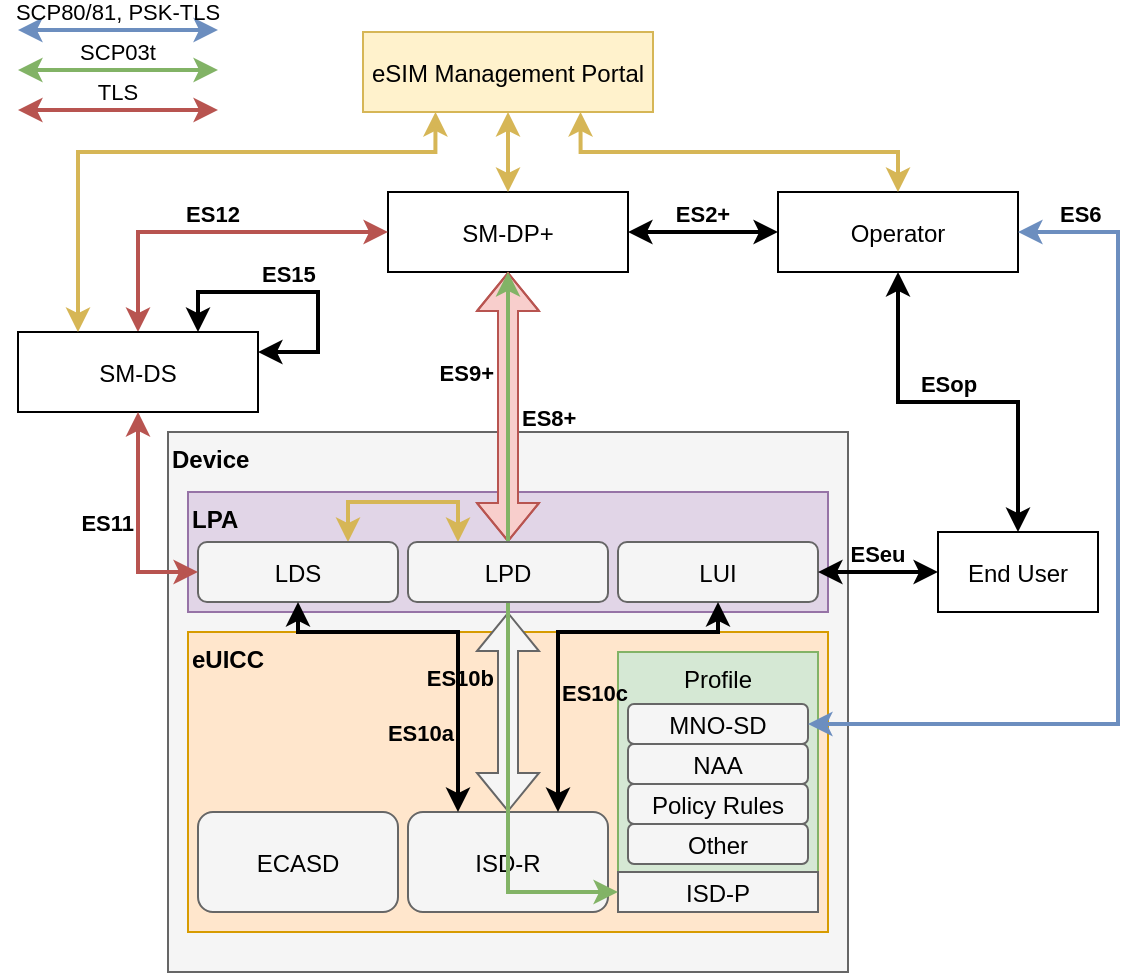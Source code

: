 <mxfile version="19.0.1" type="github">
  <diagram id="Kd7wyASOu7EeAkc9sLa2" name="Page-1">
    <mxGraphModel dx="2942" dy="1122" grid="1" gridSize="10" guides="1" tooltips="1" connect="1" arrows="1" fold="1" page="1" pageScale="1" pageWidth="850" pageHeight="1100" math="0" shadow="0">
      <root>
        <mxCell id="0" />
        <mxCell id="1" parent="0" />
        <mxCell id="bY9OKArqrkYzBHjtCmCj-1" value="ES2+" style="edgeStyle=orthogonalEdgeStyle;rounded=0;orthogonalLoop=1;jettySize=auto;exitX=1;exitY=0.5;exitDx=0;exitDy=0;entryX=0;entryY=0.5;entryDx=0;entryDy=0;startArrow=classic;startFill=1;strokeWidth=2;labelBackgroundColor=none;verticalAlign=bottom;fontStyle=1;fontColor=default;" edge="1" parent="1" source="bY9OKArqrkYzBHjtCmCj-2" target="bY9OKArqrkYzBHjtCmCj-6">
          <mxGeometry relative="1" as="geometry" />
        </mxCell>
        <mxCell id="bY9OKArqrkYzBHjtCmCj-2" value="SM-DP+" style="rounded=0;labelBackgroundColor=none;fontColor=default;" vertex="1" parent="1">
          <mxGeometry x="355" y="300" width="120" height="40" as="geometry" />
        </mxCell>
        <mxCell id="bY9OKArqrkYzBHjtCmCj-3" value="ES12" style="edgeStyle=orthogonalEdgeStyle;rounded=0;orthogonalLoop=1;jettySize=auto;exitX=0.5;exitY=0;exitDx=0;exitDy=0;entryX=0;entryY=0.5;entryDx=0;entryDy=0;startArrow=classic;startFill=1;fillColor=#f8cecc;strokeColor=#b85450;strokeWidth=2;labelBackgroundColor=none;verticalAlign=bottom;fontStyle=1;fontColor=default;" edge="1" parent="1" source="bY9OKArqrkYzBHjtCmCj-4" target="bY9OKArqrkYzBHjtCmCj-2">
          <mxGeometry relative="1" as="geometry" />
        </mxCell>
        <mxCell id="bY9OKArqrkYzBHjtCmCj-4" value="SM-DS" style="rounded=0;labelBackgroundColor=none;fontColor=default;" vertex="1" parent="1">
          <mxGeometry x="170" y="370" width="120" height="40" as="geometry" />
        </mxCell>
        <mxCell id="bY9OKArqrkYzBHjtCmCj-5" value="ESop" style="edgeStyle=orthogonalEdgeStyle;rounded=0;orthogonalLoop=1;jettySize=auto;exitX=0.5;exitY=1;exitDx=0;exitDy=0;entryX=0.5;entryY=0;entryDx=0;entryDy=0;startArrow=classic;startFill=1;strokeWidth=2;labelBackgroundColor=none;verticalAlign=bottom;fontStyle=1;fontColor=default;" edge="1" parent="1" source="bY9OKArqrkYzBHjtCmCj-6" target="bY9OKArqrkYzBHjtCmCj-7">
          <mxGeometry x="-0.045" relative="1" as="geometry">
            <mxPoint as="offset" />
          </mxGeometry>
        </mxCell>
        <mxCell id="bY9OKArqrkYzBHjtCmCj-6" value="Operator" style="rounded=0;labelBackgroundColor=none;fontColor=default;" vertex="1" parent="1">
          <mxGeometry x="550" y="300" width="120" height="40" as="geometry" />
        </mxCell>
        <mxCell id="bY9OKArqrkYzBHjtCmCj-7" value="End User" style="rounded=0;labelBackgroundColor=none;fontColor=default;" vertex="1" parent="1">
          <mxGeometry x="630" y="470" width="80" height="40" as="geometry" />
        </mxCell>
        <mxCell id="bY9OKArqrkYzBHjtCmCj-8" value="ES15" style="edgeStyle=orthogonalEdgeStyle;rounded=0;orthogonalLoop=1;jettySize=auto;exitX=0.75;exitY=0;exitDx=0;exitDy=0;entryX=1;entryY=0.25;entryDx=0;entryDy=0;startArrow=classic;startFill=1;strokeWidth=2;labelBackgroundColor=none;verticalAlign=bottom;fontStyle=1;align=left;fontColor=default;" edge="1" parent="1" source="bY9OKArqrkYzBHjtCmCj-4" target="bY9OKArqrkYzBHjtCmCj-4">
          <mxGeometry x="-0.286" relative="1" as="geometry">
            <Array as="points">
              <mxPoint x="260" y="350" />
              <mxPoint x="320" y="350" />
              <mxPoint x="320" y="380" />
            </Array>
            <mxPoint as="offset" />
          </mxGeometry>
        </mxCell>
        <mxCell id="bY9OKArqrkYzBHjtCmCj-9" value="SCP80/81, PSK-TLS" style="endArrow=classic;startArrow=classic;rounded=0;strokeWidth=2;fillColor=#dae8fc;strokeColor=#6c8ebf;verticalAlign=bottom;labelBackgroundColor=none;fontColor=default;" edge="1" parent="1">
          <mxGeometry width="50" height="50" relative="1" as="geometry">
            <mxPoint x="270" y="219" as="sourcePoint" />
            <mxPoint x="170" y="219" as="targetPoint" />
          </mxGeometry>
        </mxCell>
        <mxCell id="bY9OKArqrkYzBHjtCmCj-10" value="SCP03t" style="endArrow=classic;startArrow=classic;rounded=0;strokeWidth=2;fillColor=#d5e8d4;strokeColor=#82b366;verticalAlign=bottom;labelBackgroundColor=none;fontColor=default;" edge="1" parent="1">
          <mxGeometry width="50" height="50" relative="1" as="geometry">
            <mxPoint x="270" y="239" as="sourcePoint" />
            <mxPoint x="170" y="239" as="targetPoint" />
          </mxGeometry>
        </mxCell>
        <mxCell id="bY9OKArqrkYzBHjtCmCj-11" value="TLS" style="endArrow=classic;startArrow=classic;rounded=0;strokeWidth=2;fillColor=#f8cecc;strokeColor=#b85450;verticalAlign=bottom;labelBackgroundColor=none;fontColor=default;" edge="1" parent="1">
          <mxGeometry width="50" height="50" relative="1" as="geometry">
            <mxPoint x="270" y="259" as="sourcePoint" />
            <mxPoint x="170" y="259" as="targetPoint" />
          </mxGeometry>
        </mxCell>
        <mxCell id="bY9OKArqrkYzBHjtCmCj-12" value="Device" style="rounded=0;fillColor=#f5f5f5;strokeColor=#666666;verticalAlign=top;align=left;fontStyle=1;fontColor=default;labelBackgroundColor=none;" vertex="1" parent="1">
          <mxGeometry x="245" y="420" width="340" height="270" as="geometry" />
        </mxCell>
        <mxCell id="bY9OKArqrkYzBHjtCmCj-13" value="eUICC" style="rounded=0;verticalAlign=top;fillColor=#ffe6cc;strokeColor=#d79b00;align=left;fontStyle=1;labelBackgroundColor=none;fontColor=default;" vertex="1" parent="1">
          <mxGeometry x="255" y="520" width="320" height="150" as="geometry" />
        </mxCell>
        <mxCell id="bY9OKArqrkYzBHjtCmCj-14" value="ECASD" style="rounded=1;fillColor=#f5f5f5;fontColor=default;strokeColor=#666666;labelBackgroundColor=none;" vertex="1" parent="1">
          <mxGeometry x="260" y="610" width="100" height="50" as="geometry" />
        </mxCell>
        <mxCell id="bY9OKArqrkYzBHjtCmCj-15" value="ISD-R" style="rounded=1;fillColor=#f5f5f5;fontColor=default;strokeColor=#666666;labelBackgroundColor=none;" vertex="1" parent="1">
          <mxGeometry x="365" y="610" width="100" height="50" as="geometry" />
        </mxCell>
        <mxCell id="bY9OKArqrkYzBHjtCmCj-16" value="Profile" style="rounded=0;verticalAlign=top;fillColor=#d5e8d4;strokeColor=#82b366;labelBackgroundColor=none;fontColor=default;" vertex="1" parent="1">
          <mxGeometry x="470" y="530" width="100" height="110" as="geometry" />
        </mxCell>
        <mxCell id="bY9OKArqrkYzBHjtCmCj-17" value="MNO-SD" style="rounded=1;fillColor=#f5f5f5;fontColor=default;strokeColor=#666666;labelBackgroundColor=none;" vertex="1" parent="1">
          <mxGeometry x="475" y="556" width="90" height="20" as="geometry" />
        </mxCell>
        <mxCell id="bY9OKArqrkYzBHjtCmCj-18" value="NAA" style="rounded=1;fillColor=#f5f5f5;fontColor=default;strokeColor=#666666;labelBackgroundColor=none;" vertex="1" parent="1">
          <mxGeometry x="475" y="576" width="90" height="20" as="geometry" />
        </mxCell>
        <mxCell id="bY9OKArqrkYzBHjtCmCj-19" value="Policy Rules" style="rounded=1;fillColor=#f5f5f5;fontColor=default;strokeColor=#666666;labelBackgroundColor=none;" vertex="1" parent="1">
          <mxGeometry x="475" y="596" width="90" height="20" as="geometry" />
        </mxCell>
        <mxCell id="bY9OKArqrkYzBHjtCmCj-20" value="Other" style="rounded=1;fillColor=#f5f5f5;fontColor=default;strokeColor=#666666;labelBackgroundColor=none;" vertex="1" parent="1">
          <mxGeometry x="475" y="616" width="90" height="20" as="geometry" />
        </mxCell>
        <mxCell id="bY9OKArqrkYzBHjtCmCj-21" value="ISD-P" style="rounded=0;fillColor=#f5f5f5;fontColor=default;strokeColor=#666666;labelBackgroundColor=none;" vertex="1" parent="1">
          <mxGeometry x="470" y="640" width="100" height="20" as="geometry" />
        </mxCell>
        <mxCell id="bY9OKArqrkYzBHjtCmCj-22" value="LPA" style="rounded=0;fillColor=#e1d5e7;strokeColor=#9673a6;verticalAlign=top;align=left;fontStyle=1;labelBackgroundColor=none;fontColor=default;" vertex="1" parent="1">
          <mxGeometry x="255" y="450" width="320" height="60" as="geometry" />
        </mxCell>
        <mxCell id="bY9OKArqrkYzBHjtCmCj-39" style="edgeStyle=orthogonalEdgeStyle;rounded=0;orthogonalLoop=1;jettySize=auto;exitX=0.75;exitY=0;exitDx=0;exitDy=0;entryX=0.25;entryY=0;entryDx=0;entryDy=0;startArrow=classic;startFill=1;strokeWidth=2;fillColor=#fff2cc;strokeColor=#d6b656;" edge="1" parent="1" source="bY9OKArqrkYzBHjtCmCj-23" target="bY9OKArqrkYzBHjtCmCj-32">
          <mxGeometry relative="1" as="geometry" />
        </mxCell>
        <mxCell id="bY9OKArqrkYzBHjtCmCj-23" value="LDS" style="rounded=1;fillColor=#f5f5f5;fontColor=default;strokeColor=#666666;labelBackgroundColor=none;" vertex="1" parent="1">
          <mxGeometry x="260" y="475" width="100" height="30" as="geometry" />
        </mxCell>
        <mxCell id="bY9OKArqrkYzBHjtCmCj-24" value="LUI" style="rounded=1;fillColor=#f5f5f5;fontColor=default;strokeColor=#666666;labelBackgroundColor=none;" vertex="1" parent="1">
          <mxGeometry x="470" y="475" width="100" height="30" as="geometry" />
        </mxCell>
        <mxCell id="bY9OKArqrkYzBHjtCmCj-25" value="ES10b" style="edgeStyle=orthogonalEdgeStyle;rounded=0;orthogonalLoop=1;jettySize=auto;startArrow=classic;startFill=1;shape=flexArrow;entryX=0.5;entryY=0;entryDx=0;entryDy=0;fillColor=#f5f5f5;strokeColor=#666666;exitX=0.5;exitY=1;exitDx=0;exitDy=0;labelBackgroundColor=none;verticalAlign=top;align=right;fontStyle=1;fontColor=default;" edge="1" parent="1" source="bY9OKArqrkYzBHjtCmCj-22" target="bY9OKArqrkYzBHjtCmCj-15">
          <mxGeometry x="-0.6" y="-5" relative="1" as="geometry">
            <mxPoint x="-175" y="780" as="sourcePoint" />
            <mxPoint as="offset" />
          </mxGeometry>
        </mxCell>
        <mxCell id="bY9OKArqrkYzBHjtCmCj-26" value="ES10c" style="edgeStyle=orthogonalEdgeStyle;rounded=0;orthogonalLoop=1;jettySize=auto;exitX=0.5;exitY=1;exitDx=0;exitDy=0;entryX=0.75;entryY=0;entryDx=0;entryDy=0;startArrow=classic;startFill=1;strokeWidth=2;labelBackgroundColor=none;align=left;fontStyle=1;fontColor=default;" edge="1" parent="1" source="bY9OKArqrkYzBHjtCmCj-24" target="bY9OKArqrkYzBHjtCmCj-15">
          <mxGeometry x="0.351" relative="1" as="geometry">
            <Array as="points">
              <mxPoint x="520" y="520" />
              <mxPoint x="440" y="520" />
            </Array>
            <mxPoint as="offset" />
          </mxGeometry>
        </mxCell>
        <mxCell id="bY9OKArqrkYzBHjtCmCj-27" value="ES10a" style="edgeStyle=orthogonalEdgeStyle;rounded=0;orthogonalLoop=1;jettySize=auto;exitX=0.5;exitY=1;exitDx=0;exitDy=0;entryX=0.25;entryY=0;entryDx=0;entryDy=0;startArrow=classic;startFill=1;strokeWidth=2;align=right;labelBackgroundColor=none;fontStyle=1;fontColor=default;" edge="1" parent="1" source="bY9OKArqrkYzBHjtCmCj-23" target="bY9OKArqrkYzBHjtCmCj-15">
          <mxGeometry x="0.568" relative="1" as="geometry">
            <Array as="points">
              <mxPoint x="310" y="520" />
              <mxPoint x="390" y="520" />
            </Array>
            <mxPoint as="offset" />
          </mxGeometry>
        </mxCell>
        <mxCell id="bY9OKArqrkYzBHjtCmCj-28" value="ES9+" style="edgeStyle=orthogonalEdgeStyle;rounded=0;orthogonalLoop=1;jettySize=auto;exitX=0.5;exitY=1;exitDx=0;exitDy=0;entryX=0.5;entryY=0;entryDx=0;entryDy=0;startArrow=classic;startFill=1;shape=flexArrow;fillColor=#f8cecc;strokeColor=#b85450;align=right;labelBackgroundColor=none;verticalAlign=middle;fontStyle=1;fontColor=default;" edge="1" parent="1" source="bY9OKArqrkYzBHjtCmCj-2" target="bY9OKArqrkYzBHjtCmCj-32">
          <mxGeometry x="-0.259" y="-5" relative="1" as="geometry">
            <Array as="points">
              <mxPoint x="415" y="445" />
            </Array>
            <mxPoint as="offset" />
          </mxGeometry>
        </mxCell>
        <mxCell id="bY9OKArqrkYzBHjtCmCj-29" value="ES8+&#xa;&#xa;" style="edgeStyle=orthogonalEdgeStyle;rounded=0;orthogonalLoop=1;jettySize=auto;exitX=0.5;exitY=1;exitDx=0;exitDy=0;entryX=0;entryY=0.5;entryDx=0;entryDy=0;startArrow=classic;startFill=1;align=left;strokeWidth=2;fillColor=#d5e8d4;strokeColor=#82b366;labelBackgroundColor=none;fontStyle=1;fontColor=default;" edge="1" parent="1" source="bY9OKArqrkYzBHjtCmCj-2" target="bY9OKArqrkYzBHjtCmCj-21">
          <mxGeometry x="-0.532" y="5" relative="1" as="geometry">
            <Array as="points" />
            <mxPoint as="offset" />
          </mxGeometry>
        </mxCell>
        <mxCell id="bY9OKArqrkYzBHjtCmCj-30" value="ESeu" style="edgeStyle=orthogonalEdgeStyle;rounded=0;orthogonalLoop=1;jettySize=auto;exitX=0;exitY=0.5;exitDx=0;exitDy=0;entryX=1;entryY=0.5;entryDx=0;entryDy=0;startArrow=classic;startFill=1;strokeWidth=2;labelBackgroundColor=none;verticalAlign=bottom;fontStyle=1;fontColor=default;" edge="1" parent="1" source="bY9OKArqrkYzBHjtCmCj-7" target="bY9OKArqrkYzBHjtCmCj-24">
          <mxGeometry relative="1" as="geometry">
            <mxPoint x="555" y="460" as="targetPoint" />
          </mxGeometry>
        </mxCell>
        <mxCell id="bY9OKArqrkYzBHjtCmCj-31" value="ES11" style="edgeStyle=orthogonalEdgeStyle;rounded=0;orthogonalLoop=1;jettySize=auto;exitX=0.5;exitY=1;exitDx=0;exitDy=0;entryX=0;entryY=0.5;entryDx=0;entryDy=0;startArrow=classic;startFill=1;fillColor=#f8cecc;strokeColor=#b85450;align=right;strokeWidth=2;labelBackgroundColor=none;verticalAlign=middle;fontStyle=1;fontColor=default;" edge="1" parent="1" source="bY9OKArqrkYzBHjtCmCj-4" target="bY9OKArqrkYzBHjtCmCj-23">
          <mxGeometry relative="1" as="geometry" />
        </mxCell>
        <mxCell id="bY9OKArqrkYzBHjtCmCj-32" value="LPD" style="rounded=1;fillColor=#f5f5f5;fontColor=default;strokeColor=#666666;labelBackgroundColor=none;" vertex="1" parent="1">
          <mxGeometry x="365" y="475" width="100" height="30" as="geometry" />
        </mxCell>
        <mxCell id="bY9OKArqrkYzBHjtCmCj-33" value="ES6" style="edgeStyle=orthogonalEdgeStyle;rounded=0;orthogonalLoop=1;jettySize=auto;exitX=1;exitY=0.5;exitDx=0;exitDy=0;entryX=1;entryY=0.5;entryDx=0;entryDy=0;startArrow=classic;startFill=1;fillColor=#dae8fc;strokeColor=#6c8ebf;strokeWidth=2;align=left;labelBackgroundColor=none;verticalAlign=bottom;fontStyle=1;fontColor=default;" edge="1" parent="1" source="bY9OKArqrkYzBHjtCmCj-6" target="bY9OKArqrkYzBHjtCmCj-17">
          <mxGeometry x="-0.915" relative="1" as="geometry">
            <mxPoint as="offset" />
            <mxPoint x="595" y="582.5" as="targetPoint" />
            <Array as="points">
              <mxPoint x="720" y="320" />
              <mxPoint x="720" y="566" />
            </Array>
          </mxGeometry>
        </mxCell>
        <mxCell id="bY9OKArqrkYzBHjtCmCj-35" style="edgeStyle=orthogonalEdgeStyle;rounded=0;orthogonalLoop=1;jettySize=auto;exitX=0.5;exitY=1;exitDx=0;exitDy=0;entryX=0.5;entryY=0;entryDx=0;entryDy=0;startArrow=classic;startFill=1;strokeWidth=2;fillColor=#fff2cc;strokeColor=#d6b656;" edge="1" parent="1" source="bY9OKArqrkYzBHjtCmCj-34" target="bY9OKArqrkYzBHjtCmCj-2">
          <mxGeometry relative="1" as="geometry" />
        </mxCell>
        <mxCell id="bY9OKArqrkYzBHjtCmCj-37" style="edgeStyle=orthogonalEdgeStyle;rounded=0;orthogonalLoop=1;jettySize=auto;exitX=0.25;exitY=1;exitDx=0;exitDy=0;entryX=0.25;entryY=0;entryDx=0;entryDy=0;startArrow=classic;startFill=1;strokeWidth=2;fillColor=#fff2cc;strokeColor=#d6b656;" edge="1" parent="1" source="bY9OKArqrkYzBHjtCmCj-34" target="bY9OKArqrkYzBHjtCmCj-4">
          <mxGeometry relative="1" as="geometry">
            <Array as="points">
              <mxPoint x="379" y="280" />
              <mxPoint x="200" y="280" />
            </Array>
          </mxGeometry>
        </mxCell>
        <mxCell id="bY9OKArqrkYzBHjtCmCj-38" style="edgeStyle=orthogonalEdgeStyle;rounded=0;orthogonalLoop=1;jettySize=auto;exitX=0.75;exitY=1;exitDx=0;exitDy=0;entryX=0.5;entryY=0;entryDx=0;entryDy=0;startArrow=classic;startFill=1;strokeWidth=2;fillColor=#fff2cc;strokeColor=#d6b656;" edge="1" parent="1" source="bY9OKArqrkYzBHjtCmCj-34" target="bY9OKArqrkYzBHjtCmCj-6">
          <mxGeometry relative="1" as="geometry" />
        </mxCell>
        <mxCell id="bY9OKArqrkYzBHjtCmCj-34" value="eSIM Management Portal" style="rounded=0;labelBackgroundColor=none;fillColor=#fff2cc;strokeColor=#d6b656;" vertex="1" parent="1">
          <mxGeometry x="342.5" y="220" width="145" height="40" as="geometry" />
        </mxCell>
      </root>
    </mxGraphModel>
  </diagram>
</mxfile>
